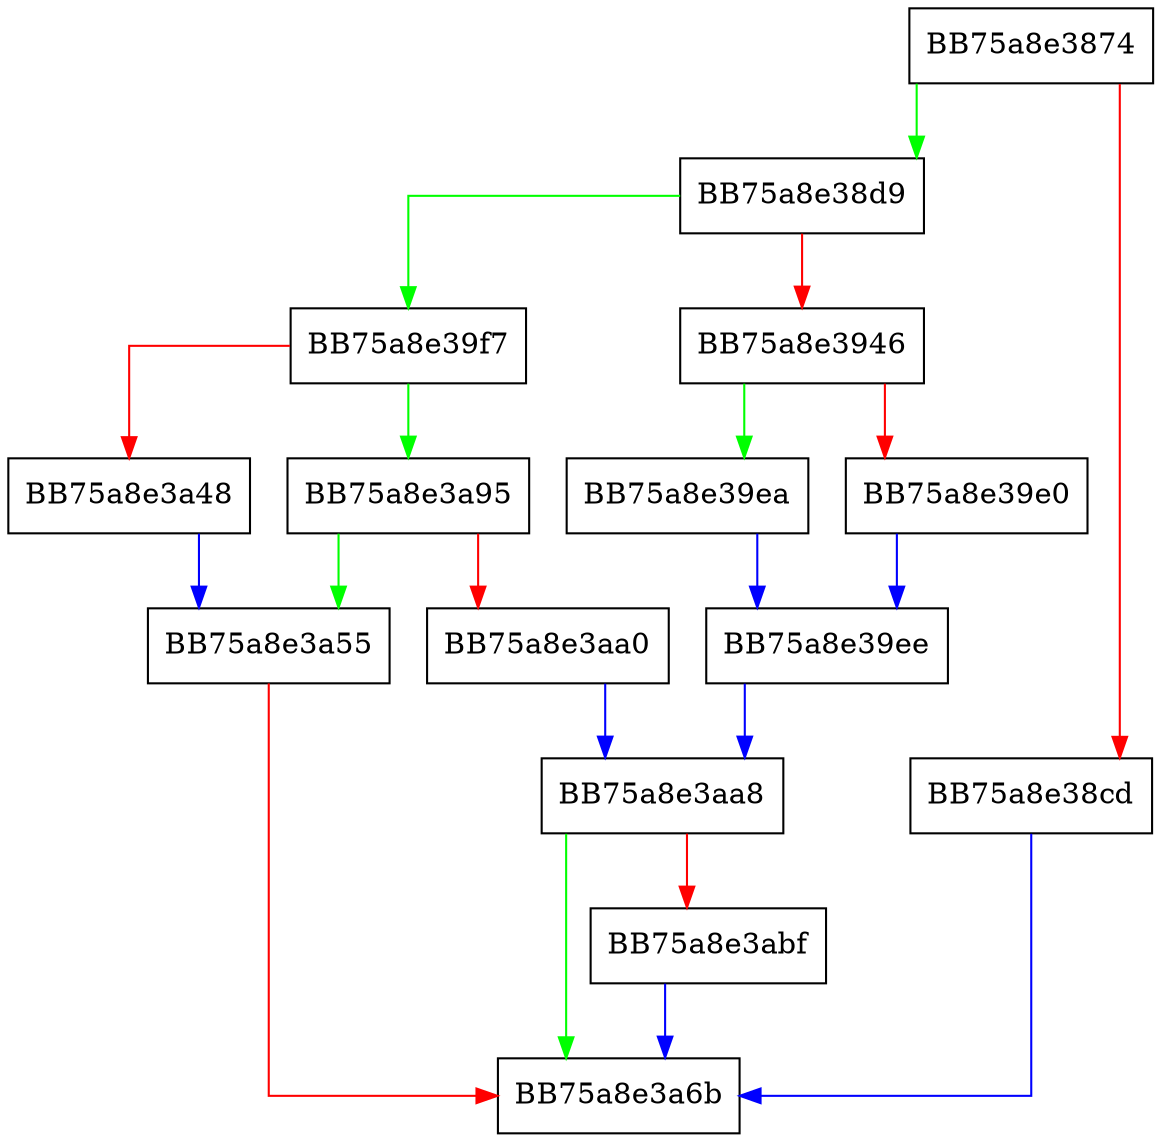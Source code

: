 digraph _make_processed_pt_event {
  node [shape="box"];
  graph [splines=ortho];
  BB75a8e3874 -> BB75a8e38d9 [color="green"];
  BB75a8e3874 -> BB75a8e38cd [color="red"];
  BB75a8e38cd -> BB75a8e3a6b [color="blue"];
  BB75a8e38d9 -> BB75a8e39f7 [color="green"];
  BB75a8e38d9 -> BB75a8e3946 [color="red"];
  BB75a8e3946 -> BB75a8e39ea [color="green"];
  BB75a8e3946 -> BB75a8e39e0 [color="red"];
  BB75a8e39e0 -> BB75a8e39ee [color="blue"];
  BB75a8e39ea -> BB75a8e39ee [color="blue"];
  BB75a8e39ee -> BB75a8e3aa8 [color="blue"];
  BB75a8e39f7 -> BB75a8e3a95 [color="green"];
  BB75a8e39f7 -> BB75a8e3a48 [color="red"];
  BB75a8e3a48 -> BB75a8e3a55 [color="blue"];
  BB75a8e3a55 -> BB75a8e3a6b [color="red"];
  BB75a8e3a95 -> BB75a8e3a55 [color="green"];
  BB75a8e3a95 -> BB75a8e3aa0 [color="red"];
  BB75a8e3aa0 -> BB75a8e3aa8 [color="blue"];
  BB75a8e3aa8 -> BB75a8e3a6b [color="green"];
  BB75a8e3aa8 -> BB75a8e3abf [color="red"];
  BB75a8e3abf -> BB75a8e3a6b [color="blue"];
}